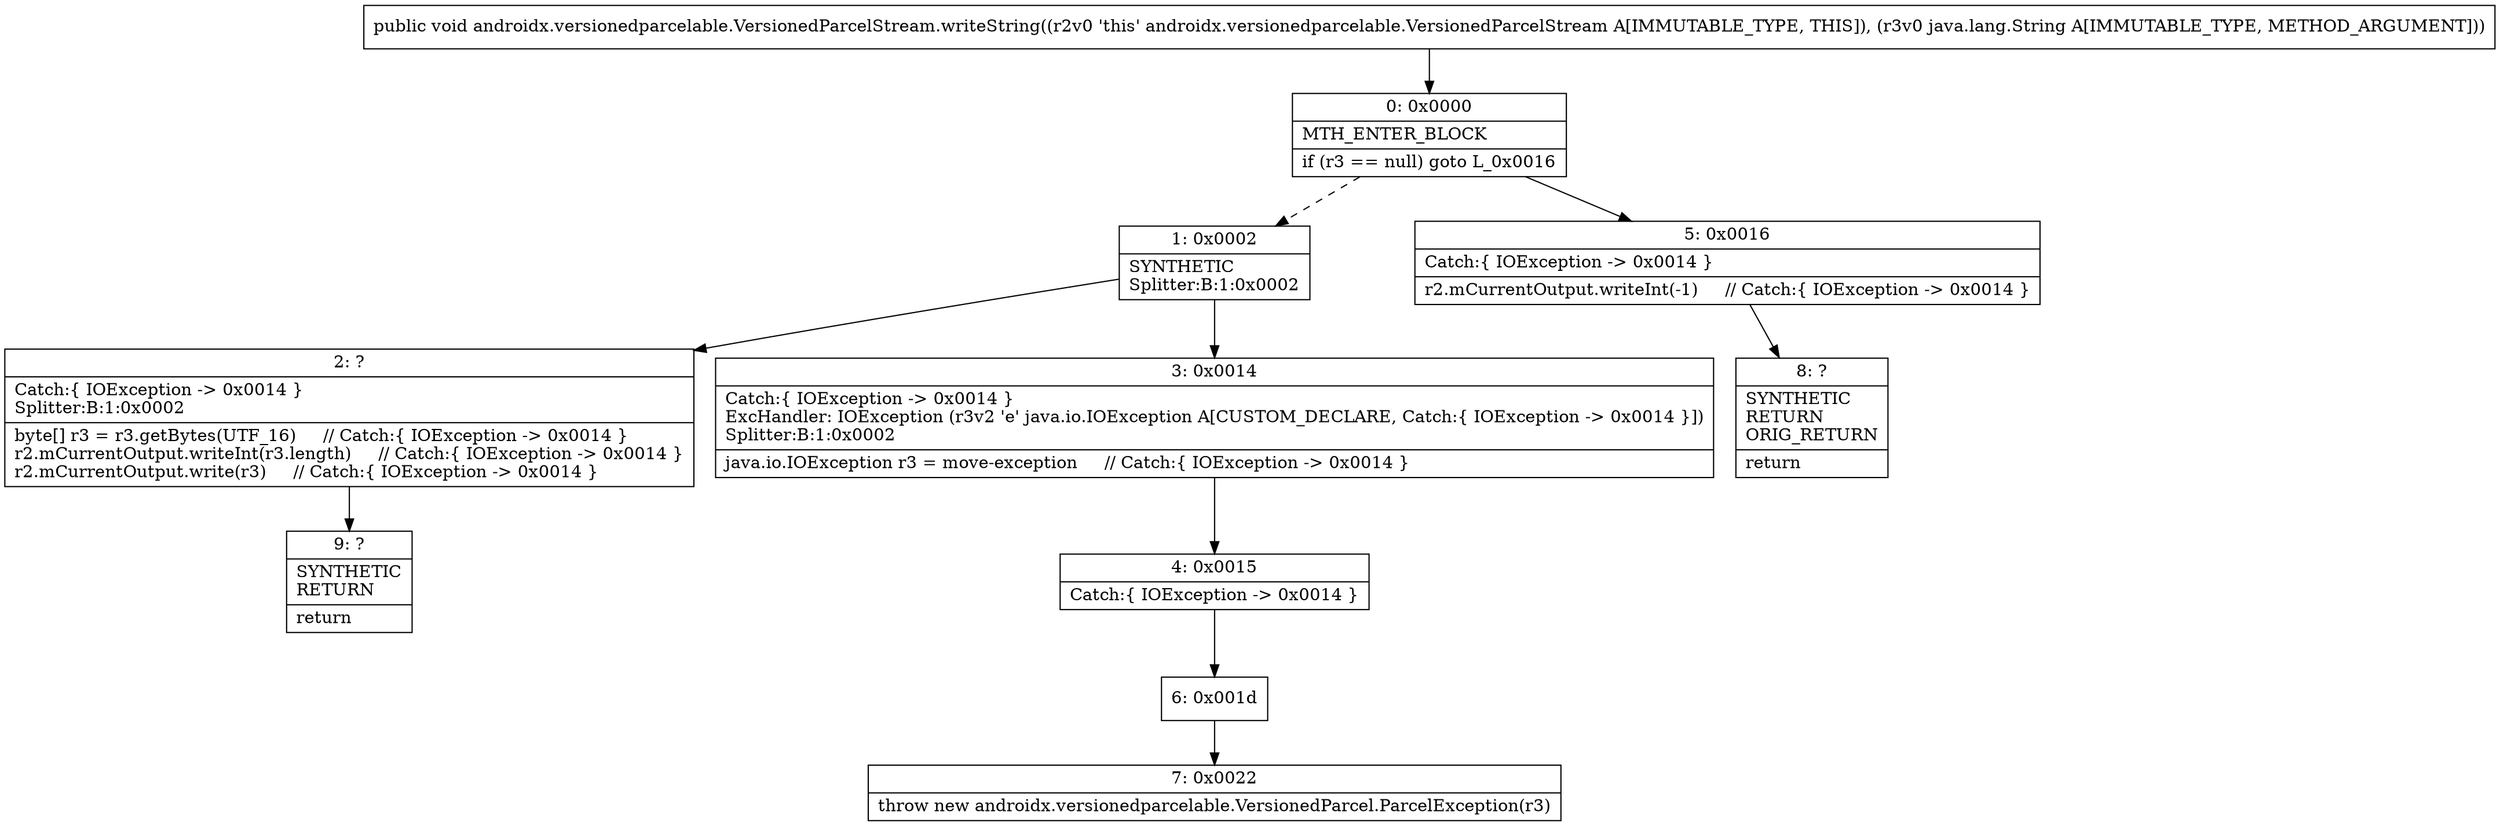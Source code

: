 digraph "CFG forandroidx.versionedparcelable.VersionedParcelStream.writeString(Ljava\/lang\/String;)V" {
Node_0 [shape=record,label="{0\:\ 0x0000|MTH_ENTER_BLOCK\l|if (r3 == null) goto L_0x0016\l}"];
Node_1 [shape=record,label="{1\:\ 0x0002|SYNTHETIC\lSplitter:B:1:0x0002\l}"];
Node_2 [shape=record,label="{2\:\ ?|Catch:\{ IOException \-\> 0x0014 \}\lSplitter:B:1:0x0002\l|byte[] r3 = r3.getBytes(UTF_16)     \/\/ Catch:\{ IOException \-\> 0x0014 \}\lr2.mCurrentOutput.writeInt(r3.length)     \/\/ Catch:\{ IOException \-\> 0x0014 \}\lr2.mCurrentOutput.write(r3)     \/\/ Catch:\{ IOException \-\> 0x0014 \}\l}"];
Node_3 [shape=record,label="{3\:\ 0x0014|Catch:\{ IOException \-\> 0x0014 \}\lExcHandler: IOException (r3v2 'e' java.io.IOException A[CUSTOM_DECLARE, Catch:\{ IOException \-\> 0x0014 \}])\lSplitter:B:1:0x0002\l|java.io.IOException r3 = move\-exception     \/\/ Catch:\{ IOException \-\> 0x0014 \}\l}"];
Node_4 [shape=record,label="{4\:\ 0x0015|Catch:\{ IOException \-\> 0x0014 \}\l}"];
Node_5 [shape=record,label="{5\:\ 0x0016|Catch:\{ IOException \-\> 0x0014 \}\l|r2.mCurrentOutput.writeInt(\-1)     \/\/ Catch:\{ IOException \-\> 0x0014 \}\l}"];
Node_6 [shape=record,label="{6\:\ 0x001d}"];
Node_7 [shape=record,label="{7\:\ 0x0022|throw new androidx.versionedparcelable.VersionedParcel.ParcelException(r3)\l}"];
Node_8 [shape=record,label="{8\:\ ?|SYNTHETIC\lRETURN\lORIG_RETURN\l|return\l}"];
Node_9 [shape=record,label="{9\:\ ?|SYNTHETIC\lRETURN\l|return\l}"];
MethodNode[shape=record,label="{public void androidx.versionedparcelable.VersionedParcelStream.writeString((r2v0 'this' androidx.versionedparcelable.VersionedParcelStream A[IMMUTABLE_TYPE, THIS]), (r3v0 java.lang.String A[IMMUTABLE_TYPE, METHOD_ARGUMENT])) }"];
MethodNode -> Node_0;
Node_0 -> Node_1[style=dashed];
Node_0 -> Node_5;
Node_1 -> Node_2;
Node_1 -> Node_3;
Node_2 -> Node_9;
Node_3 -> Node_4;
Node_4 -> Node_6;
Node_5 -> Node_8;
Node_6 -> Node_7;
}

